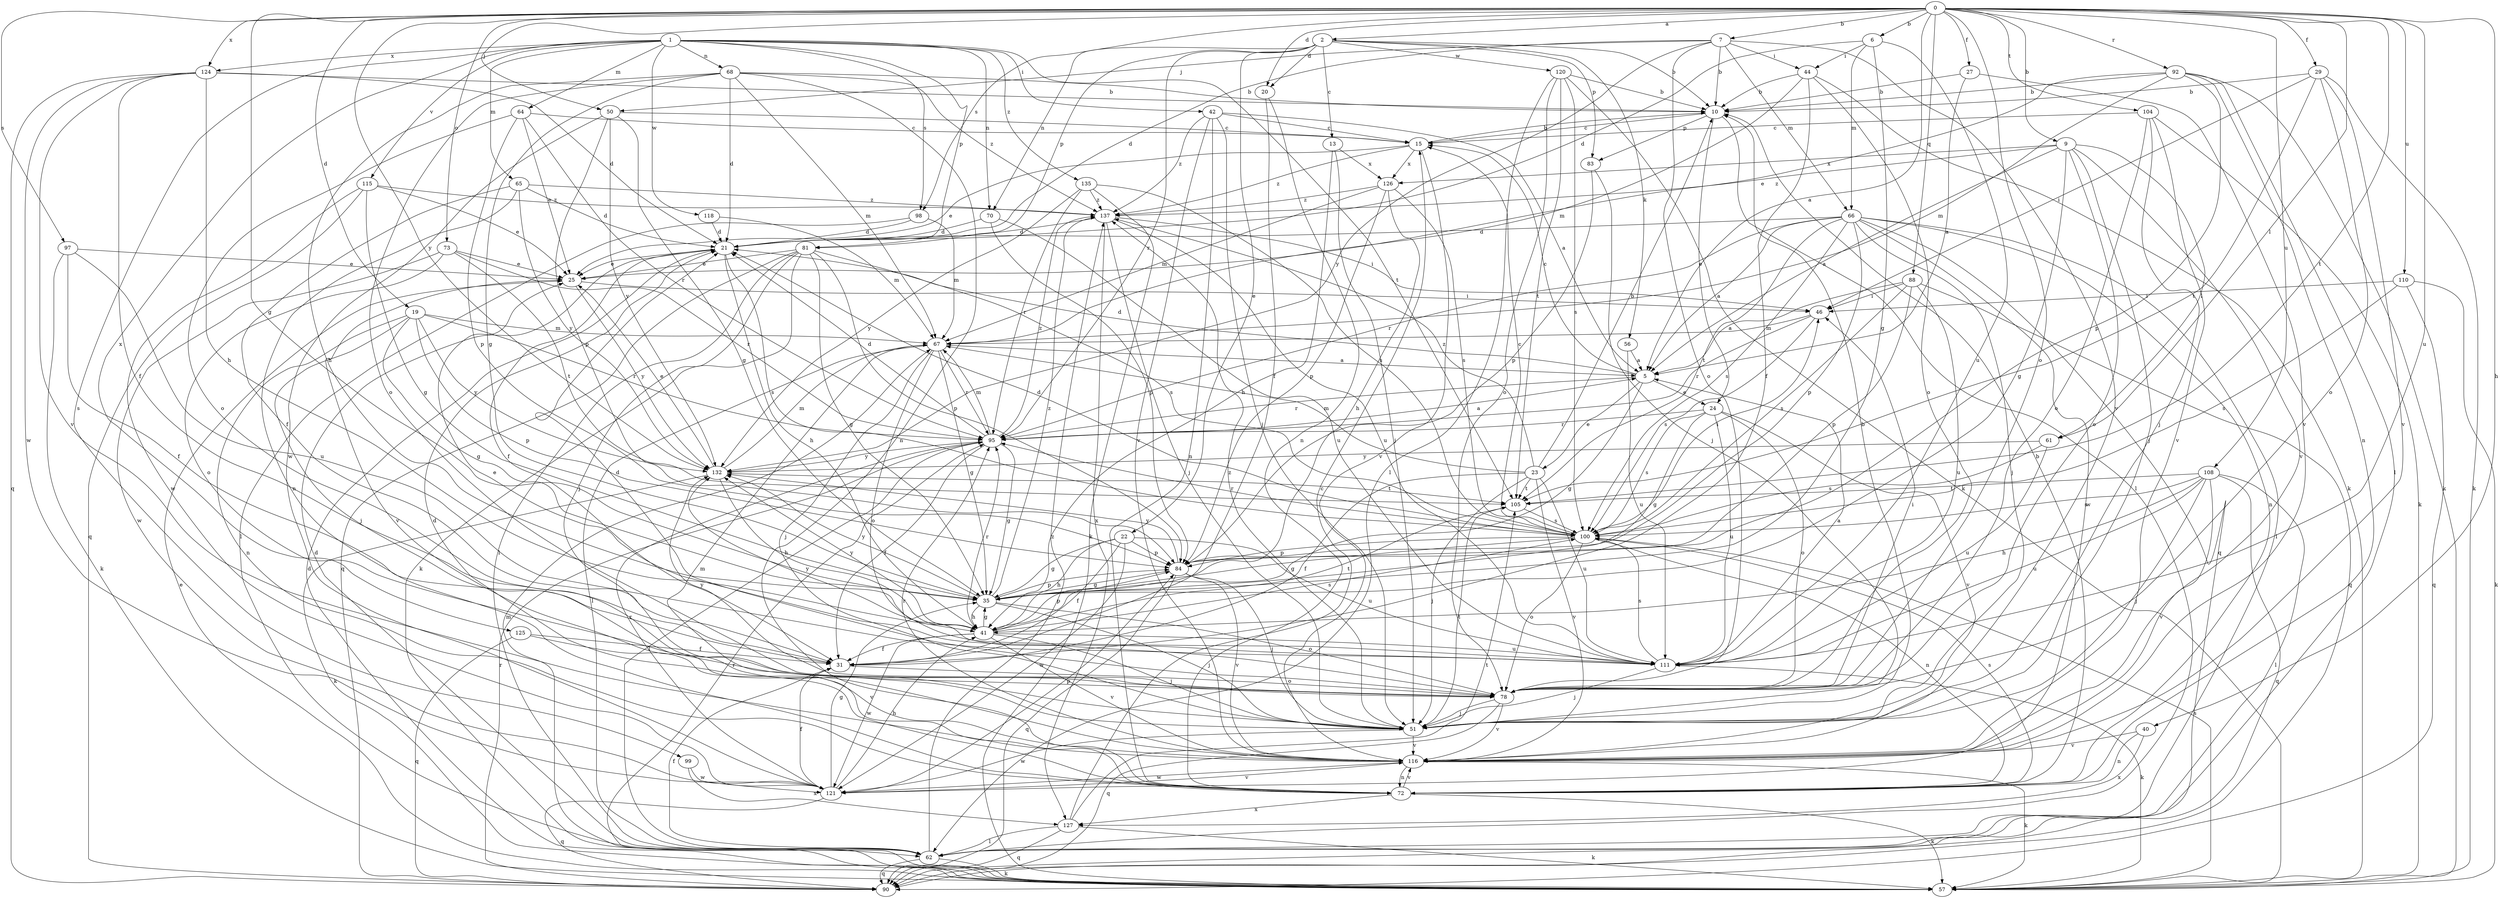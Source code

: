 strict digraph  {
0;
1;
2;
5;
6;
7;
9;
10;
13;
15;
19;
20;
21;
22;
23;
24;
25;
27;
29;
31;
35;
40;
41;
42;
44;
46;
50;
51;
56;
57;
61;
62;
64;
65;
66;
67;
68;
70;
72;
73;
78;
81;
83;
84;
88;
90;
92;
95;
97;
98;
99;
100;
104;
105;
108;
110;
111;
115;
116;
118;
120;
121;
124;
125;
126;
127;
132;
135;
137;
0 -> 2  [label=a];
0 -> 5  [label=a];
0 -> 6  [label=b];
0 -> 7  [label=b];
0 -> 9  [label=b];
0 -> 19  [label=d];
0 -> 20  [label=d];
0 -> 27  [label=f];
0 -> 29  [label=f];
0 -> 35  [label=g];
0 -> 40  [label=h];
0 -> 50  [label=j];
0 -> 61  [label=l];
0 -> 73  [label=o];
0 -> 78  [label=o];
0 -> 88  [label=q];
0 -> 92  [label=r];
0 -> 97  [label=s];
0 -> 98  [label=s];
0 -> 104  [label=t];
0 -> 105  [label=t];
0 -> 108  [label=u];
0 -> 110  [label=u];
0 -> 111  [label=u];
0 -> 124  [label=x];
0 -> 132  [label=y];
1 -> 42  [label=i];
1 -> 64  [label=m];
1 -> 65  [label=m];
1 -> 68  [label=n];
1 -> 70  [label=n];
1 -> 81  [label=p];
1 -> 98  [label=s];
1 -> 99  [label=s];
1 -> 105  [label=t];
1 -> 115  [label=v];
1 -> 118  [label=w];
1 -> 124  [label=x];
1 -> 125  [label=x];
1 -> 135  [label=z];
2 -> 10  [label=b];
2 -> 13  [label=c];
2 -> 20  [label=d];
2 -> 22  [label=e];
2 -> 56  [label=k];
2 -> 70  [label=n];
2 -> 81  [label=p];
2 -> 83  [label=p];
2 -> 95  [label=r];
2 -> 120  [label=w];
5 -> 15  [label=c];
5 -> 21  [label=d];
5 -> 23  [label=e];
5 -> 24  [label=e];
5 -> 35  [label=g];
5 -> 95  [label=r];
6 -> 21  [label=d];
6 -> 35  [label=g];
6 -> 44  [label=i];
6 -> 66  [label=m];
6 -> 111  [label=u];
7 -> 10  [label=b];
7 -> 21  [label=d];
7 -> 44  [label=i];
7 -> 50  [label=j];
7 -> 66  [label=m];
7 -> 78  [label=o];
7 -> 116  [label=v];
7 -> 132  [label=y];
9 -> 5  [label=a];
9 -> 35  [label=g];
9 -> 51  [label=j];
9 -> 61  [label=l];
9 -> 78  [label=o];
9 -> 116  [label=v];
9 -> 126  [label=x];
9 -> 137  [label=z];
10 -> 15  [label=c];
10 -> 24  [label=e];
10 -> 62  [label=l];
10 -> 83  [label=p];
13 -> 41  [label=h];
13 -> 51  [label=j];
13 -> 126  [label=x];
15 -> 10  [label=b];
15 -> 25  [label=e];
15 -> 116  [label=v];
15 -> 126  [label=x];
15 -> 137  [label=z];
19 -> 35  [label=g];
19 -> 51  [label=j];
19 -> 67  [label=m];
19 -> 72  [label=n];
19 -> 84  [label=p];
19 -> 95  [label=r];
19 -> 132  [label=y];
20 -> 31  [label=f];
20 -> 72  [label=n];
21 -> 25  [label=e];
21 -> 31  [label=f];
21 -> 41  [label=h];
21 -> 100  [label=s];
22 -> 31  [label=f];
22 -> 35  [label=g];
22 -> 41  [label=h];
22 -> 84  [label=p];
22 -> 111  [label=u];
22 -> 121  [label=w];
23 -> 10  [label=b];
23 -> 31  [label=f];
23 -> 51  [label=j];
23 -> 67  [label=m];
23 -> 105  [label=t];
23 -> 111  [label=u];
23 -> 116  [label=v];
23 -> 137  [label=z];
24 -> 35  [label=g];
24 -> 78  [label=o];
24 -> 95  [label=r];
24 -> 100  [label=s];
24 -> 111  [label=u];
24 -> 116  [label=v];
25 -> 46  [label=i];
25 -> 116  [label=v];
25 -> 132  [label=y];
27 -> 5  [label=a];
27 -> 10  [label=b];
27 -> 116  [label=v];
29 -> 10  [label=b];
29 -> 46  [label=i];
29 -> 57  [label=k];
29 -> 78  [label=o];
29 -> 105  [label=t];
29 -> 116  [label=v];
31 -> 78  [label=o];
35 -> 41  [label=h];
35 -> 51  [label=j];
35 -> 78  [label=o];
35 -> 84  [label=p];
35 -> 132  [label=y];
35 -> 137  [label=z];
40 -> 72  [label=n];
40 -> 116  [label=v];
40 -> 127  [label=x];
41 -> 31  [label=f];
41 -> 35  [label=g];
41 -> 51  [label=j];
41 -> 84  [label=p];
41 -> 95  [label=r];
41 -> 100  [label=s];
41 -> 105  [label=t];
41 -> 111  [label=u];
41 -> 116  [label=v];
41 -> 121  [label=w];
41 -> 132  [label=y];
42 -> 5  [label=a];
42 -> 15  [label=c];
42 -> 51  [label=j];
42 -> 72  [label=n];
42 -> 116  [label=v];
42 -> 137  [label=z];
44 -> 10  [label=b];
44 -> 31  [label=f];
44 -> 57  [label=k];
44 -> 67  [label=m];
44 -> 78  [label=o];
46 -> 67  [label=m];
46 -> 95  [label=r];
46 -> 100  [label=s];
50 -> 15  [label=c];
50 -> 35  [label=g];
50 -> 84  [label=p];
50 -> 121  [label=w];
50 -> 132  [label=y];
51 -> 10  [label=b];
51 -> 105  [label=t];
51 -> 116  [label=v];
51 -> 121  [label=w];
51 -> 137  [label=z];
56 -> 5  [label=a];
56 -> 111  [label=u];
57 -> 21  [label=d];
57 -> 25  [label=e];
57 -> 67  [label=m];
57 -> 95  [label=r];
57 -> 100  [label=s];
61 -> 100  [label=s];
61 -> 111  [label=u];
61 -> 132  [label=y];
62 -> 21  [label=d];
62 -> 31  [label=f];
62 -> 57  [label=k];
62 -> 90  [label=q];
62 -> 137  [label=z];
64 -> 15  [label=c];
64 -> 25  [label=e];
64 -> 78  [label=o];
64 -> 84  [label=p];
64 -> 95  [label=r];
65 -> 21  [label=d];
65 -> 31  [label=f];
65 -> 72  [label=n];
65 -> 132  [label=y];
65 -> 137  [label=z];
66 -> 5  [label=a];
66 -> 21  [label=d];
66 -> 51  [label=j];
66 -> 62  [label=l];
66 -> 72  [label=n];
66 -> 84  [label=p];
66 -> 90  [label=q];
66 -> 95  [label=r];
66 -> 100  [label=s];
66 -> 105  [label=t];
66 -> 121  [label=w];
67 -> 5  [label=a];
67 -> 35  [label=g];
67 -> 51  [label=j];
67 -> 62  [label=l];
67 -> 78  [label=o];
67 -> 95  [label=r];
68 -> 10  [label=b];
68 -> 21  [label=d];
68 -> 35  [label=g];
68 -> 41  [label=h];
68 -> 67  [label=m];
68 -> 72  [label=n];
68 -> 78  [label=o];
68 -> 137  [label=z];
70 -> 21  [label=d];
70 -> 84  [label=p];
70 -> 111  [label=u];
72 -> 10  [label=b];
72 -> 21  [label=d];
72 -> 57  [label=k];
72 -> 67  [label=m];
72 -> 100  [label=s];
72 -> 116  [label=v];
72 -> 127  [label=x];
73 -> 25  [label=e];
73 -> 78  [label=o];
73 -> 95  [label=r];
73 -> 105  [label=t];
73 -> 121  [label=w];
78 -> 21  [label=d];
78 -> 46  [label=i];
78 -> 51  [label=j];
78 -> 90  [label=q];
78 -> 116  [label=v];
78 -> 132  [label=y];
81 -> 25  [label=e];
81 -> 35  [label=g];
81 -> 51  [label=j];
81 -> 57  [label=k];
81 -> 62  [label=l];
81 -> 84  [label=p];
81 -> 90  [label=q];
81 -> 100  [label=s];
83 -> 51  [label=j];
83 -> 84  [label=p];
84 -> 35  [label=g];
84 -> 51  [label=j];
84 -> 90  [label=q];
84 -> 116  [label=v];
84 -> 132  [label=y];
88 -> 5  [label=a];
88 -> 46  [label=i];
88 -> 84  [label=p];
88 -> 90  [label=q];
88 -> 100  [label=s];
88 -> 111  [label=u];
90 -> 95  [label=r];
92 -> 10  [label=b];
92 -> 25  [label=e];
92 -> 57  [label=k];
92 -> 62  [label=l];
92 -> 67  [label=m];
92 -> 72  [label=n];
92 -> 84  [label=p];
95 -> 5  [label=a];
95 -> 21  [label=d];
95 -> 31  [label=f];
95 -> 35  [label=g];
95 -> 62  [label=l];
95 -> 67  [label=m];
95 -> 132  [label=y];
95 -> 137  [label=z];
97 -> 25  [label=e];
97 -> 31  [label=f];
97 -> 57  [label=k];
97 -> 111  [label=u];
98 -> 21  [label=d];
98 -> 62  [label=l];
98 -> 67  [label=m];
99 -> 121  [label=w];
99 -> 127  [label=x];
100 -> 15  [label=c];
100 -> 21  [label=d];
100 -> 35  [label=g];
100 -> 46  [label=i];
100 -> 72  [label=n];
100 -> 78  [label=o];
100 -> 84  [label=p];
100 -> 95  [label=r];
104 -> 15  [label=c];
104 -> 51  [label=j];
104 -> 57  [label=k];
104 -> 78  [label=o];
104 -> 116  [label=v];
105 -> 100  [label=s];
108 -> 41  [label=h];
108 -> 51  [label=j];
108 -> 62  [label=l];
108 -> 90  [label=q];
108 -> 100  [label=s];
108 -> 105  [label=t];
108 -> 111  [label=u];
108 -> 116  [label=v];
110 -> 46  [label=i];
110 -> 57  [label=k];
110 -> 90  [label=q];
110 -> 100  [label=s];
111 -> 5  [label=a];
111 -> 25  [label=e];
111 -> 51  [label=j];
111 -> 57  [label=k];
111 -> 100  [label=s];
111 -> 132  [label=y];
115 -> 25  [label=e];
115 -> 35  [label=g];
115 -> 90  [label=q];
115 -> 121  [label=w];
115 -> 137  [label=z];
116 -> 57  [label=k];
116 -> 72  [label=n];
116 -> 95  [label=r];
116 -> 121  [label=w];
118 -> 21  [label=d];
118 -> 67  [label=m];
120 -> 10  [label=b];
120 -> 57  [label=k];
120 -> 62  [label=l];
120 -> 78  [label=o];
120 -> 100  [label=s];
120 -> 105  [label=t];
121 -> 31  [label=f];
121 -> 35  [label=g];
121 -> 41  [label=h];
121 -> 84  [label=p];
121 -> 90  [label=q];
121 -> 95  [label=r];
121 -> 116  [label=v];
124 -> 10  [label=b];
124 -> 21  [label=d];
124 -> 31  [label=f];
124 -> 41  [label=h];
124 -> 90  [label=q];
124 -> 116  [label=v];
124 -> 121  [label=w];
125 -> 31  [label=f];
125 -> 90  [label=q];
125 -> 116  [label=v];
126 -> 41  [label=h];
126 -> 67  [label=m];
126 -> 84  [label=p];
126 -> 100  [label=s];
126 -> 137  [label=z];
127 -> 15  [label=c];
127 -> 57  [label=k];
127 -> 62  [label=l];
127 -> 90  [label=q];
127 -> 105  [label=t];
132 -> 25  [label=e];
132 -> 41  [label=h];
132 -> 57  [label=k];
132 -> 67  [label=m];
132 -> 105  [label=t];
135 -> 57  [label=k];
135 -> 95  [label=r];
135 -> 100  [label=s];
135 -> 132  [label=y];
135 -> 137  [label=z];
137 -> 21  [label=d];
137 -> 46  [label=i];
137 -> 51  [label=j];
137 -> 111  [label=u];
137 -> 127  [label=x];
}
